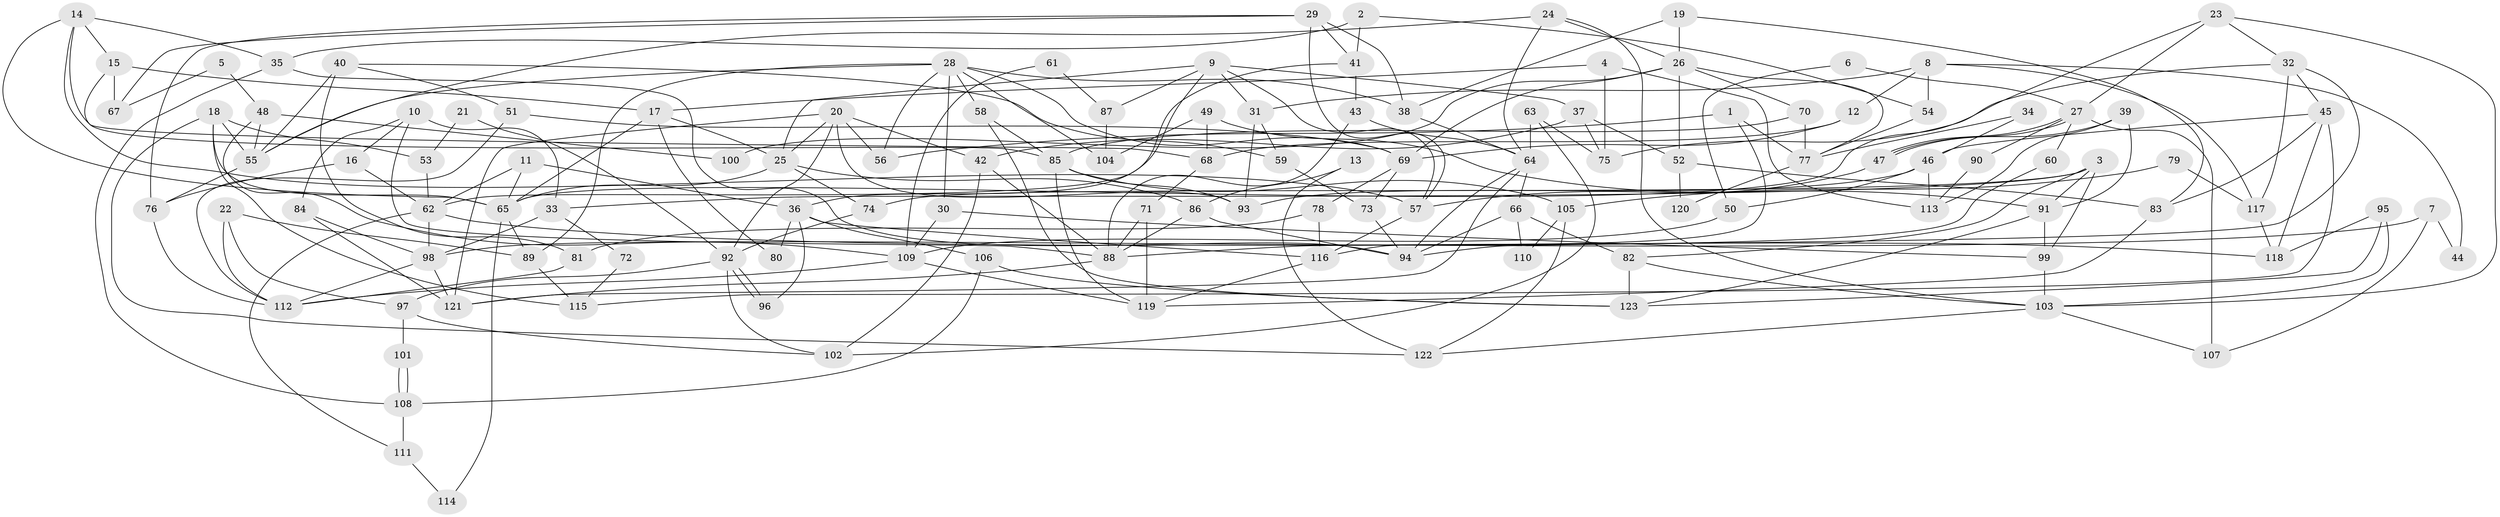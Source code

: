 // Generated by graph-tools (version 1.1) at 2025/35/03/09/25 02:35:55]
// undirected, 123 vertices, 246 edges
graph export_dot {
graph [start="1"]
  node [color=gray90,style=filled];
  1;
  2;
  3;
  4;
  5;
  6;
  7;
  8;
  9;
  10;
  11;
  12;
  13;
  14;
  15;
  16;
  17;
  18;
  19;
  20;
  21;
  22;
  23;
  24;
  25;
  26;
  27;
  28;
  29;
  30;
  31;
  32;
  33;
  34;
  35;
  36;
  37;
  38;
  39;
  40;
  41;
  42;
  43;
  44;
  45;
  46;
  47;
  48;
  49;
  50;
  51;
  52;
  53;
  54;
  55;
  56;
  57;
  58;
  59;
  60;
  61;
  62;
  63;
  64;
  65;
  66;
  67;
  68;
  69;
  70;
  71;
  72;
  73;
  74;
  75;
  76;
  77;
  78;
  79;
  80;
  81;
  82;
  83;
  84;
  85;
  86;
  87;
  88;
  89;
  90;
  91;
  92;
  93;
  94;
  95;
  96;
  97;
  98;
  99;
  100;
  101;
  102;
  103;
  104;
  105;
  106;
  107;
  108;
  109;
  110;
  111;
  112;
  113;
  114;
  115;
  116;
  117;
  118;
  119;
  120;
  121;
  122;
  123;
  1 -- 77;
  1 -- 116;
  1 -- 56;
  2 -- 41;
  2 -- 54;
  2 -- 35;
  3 -- 91;
  3 -- 33;
  3 -- 74;
  3 -- 82;
  3 -- 99;
  4 -- 17;
  4 -- 75;
  4 -- 113;
  5 -- 67;
  5 -- 48;
  6 -- 50;
  6 -- 27;
  7 -- 98;
  7 -- 107;
  7 -- 44;
  8 -- 12;
  8 -- 31;
  8 -- 44;
  8 -- 54;
  8 -- 117;
  9 -- 57;
  9 -- 25;
  9 -- 31;
  9 -- 36;
  9 -- 37;
  9 -- 87;
  10 -- 88;
  10 -- 16;
  10 -- 33;
  10 -- 84;
  11 -- 65;
  11 -- 36;
  11 -- 62;
  12 -- 68;
  12 -- 69;
  13 -- 86;
  13 -- 122;
  14 -- 65;
  14 -- 57;
  14 -- 15;
  14 -- 35;
  14 -- 68;
  15 -- 17;
  15 -- 67;
  15 -- 85;
  16 -- 76;
  16 -- 62;
  17 -- 65;
  17 -- 25;
  17 -- 80;
  18 -- 115;
  18 -- 55;
  18 -- 53;
  18 -- 65;
  18 -- 122;
  19 -- 26;
  19 -- 38;
  19 -- 83;
  20 -- 42;
  20 -- 93;
  20 -- 25;
  20 -- 56;
  20 -- 92;
  20 -- 121;
  21 -- 53;
  21 -- 92;
  22 -- 97;
  22 -- 112;
  22 -- 89;
  23 -- 65;
  23 -- 103;
  23 -- 27;
  23 -- 32;
  24 -- 64;
  24 -- 55;
  24 -- 26;
  24 -- 103;
  25 -- 74;
  25 -- 65;
  25 -- 86;
  26 -- 52;
  26 -- 69;
  26 -- 70;
  26 -- 77;
  26 -- 100;
  27 -- 47;
  27 -- 47;
  27 -- 60;
  27 -- 90;
  27 -- 107;
  28 -- 89;
  28 -- 56;
  28 -- 30;
  28 -- 38;
  28 -- 55;
  28 -- 58;
  28 -- 69;
  28 -- 104;
  29 -- 38;
  29 -- 76;
  29 -- 41;
  29 -- 57;
  29 -- 67;
  30 -- 99;
  30 -- 109;
  31 -- 93;
  31 -- 59;
  32 -- 94;
  32 -- 45;
  32 -- 75;
  32 -- 117;
  33 -- 98;
  33 -- 72;
  34 -- 77;
  34 -- 46;
  35 -- 94;
  35 -- 108;
  36 -- 116;
  36 -- 80;
  36 -- 96;
  36 -- 106;
  37 -- 42;
  37 -- 52;
  37 -- 75;
  38 -- 64;
  39 -- 91;
  39 -- 47;
  39 -- 113;
  40 -- 59;
  40 -- 51;
  40 -- 55;
  40 -- 81;
  41 -- 62;
  41 -- 43;
  42 -- 88;
  42 -- 102;
  43 -- 88;
  43 -- 64;
  45 -- 118;
  45 -- 46;
  45 -- 83;
  45 -- 115;
  46 -- 113;
  46 -- 50;
  46 -- 93;
  47 -- 57;
  48 -- 55;
  48 -- 109;
  48 -- 100;
  49 -- 91;
  49 -- 68;
  49 -- 104;
  50 -- 109;
  51 -- 112;
  51 -- 69;
  52 -- 83;
  52 -- 120;
  53 -- 62;
  54 -- 77;
  55 -- 76;
  57 -- 116;
  58 -- 123;
  58 -- 85;
  59 -- 73;
  60 -- 88;
  61 -- 87;
  61 -- 109;
  62 -- 98;
  62 -- 111;
  62 -- 118;
  63 -- 75;
  63 -- 64;
  63 -- 102;
  64 -- 66;
  64 -- 94;
  64 -- 121;
  65 -- 89;
  65 -- 114;
  66 -- 82;
  66 -- 94;
  66 -- 110;
  68 -- 71;
  69 -- 73;
  69 -- 78;
  70 -- 85;
  70 -- 77;
  71 -- 88;
  71 -- 119;
  72 -- 115;
  73 -- 94;
  74 -- 92;
  76 -- 112;
  77 -- 120;
  78 -- 81;
  78 -- 116;
  79 -- 105;
  79 -- 117;
  81 -- 112;
  82 -- 103;
  82 -- 123;
  83 -- 119;
  84 -- 121;
  84 -- 98;
  85 -- 93;
  85 -- 105;
  85 -- 119;
  86 -- 94;
  86 -- 88;
  87 -- 104;
  88 -- 121;
  89 -- 115;
  90 -- 113;
  91 -- 99;
  91 -- 123;
  92 -- 96;
  92 -- 96;
  92 -- 97;
  92 -- 102;
  95 -- 123;
  95 -- 118;
  95 -- 103;
  97 -- 102;
  97 -- 101;
  98 -- 121;
  98 -- 112;
  99 -- 103;
  101 -- 108;
  101 -- 108;
  103 -- 107;
  103 -- 122;
  105 -- 122;
  105 -- 110;
  106 -- 108;
  106 -- 123;
  108 -- 111;
  109 -- 119;
  109 -- 112;
  111 -- 114;
  116 -- 119;
  117 -- 118;
}
